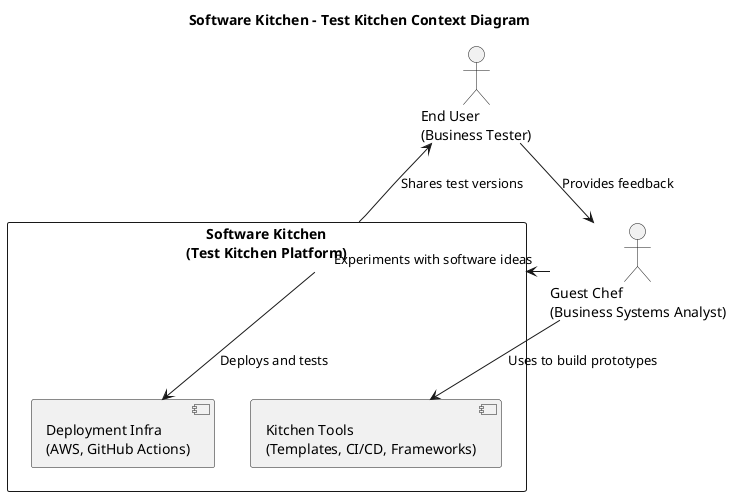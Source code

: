 @startuml SoftwareKitchenTestKitchenContext

title Software Kitchen – Test Kitchen Context Diagram

actor "End User\n(Business Tester)" as EndUser
actor "Guest Chef\n(Business Systems Analyst)" as Analyst

rectangle "Software Kitchen\n(Test Kitchen Platform)" as SK {
  [Kitchen Tools\n(Templates, CI/CD, Frameworks)] as Tools
  [Deployment Infra\n(AWS, GitHub Actions)] as Infra
}

Analyst --> SK : Experiments with software ideas
SK --> EndUser : Shares test versions
EndUser --> Analyst : Provides feedback
Analyst --> Tools : Uses to build prototypes
SK --> Infra : Deploys and tests

@enduml
